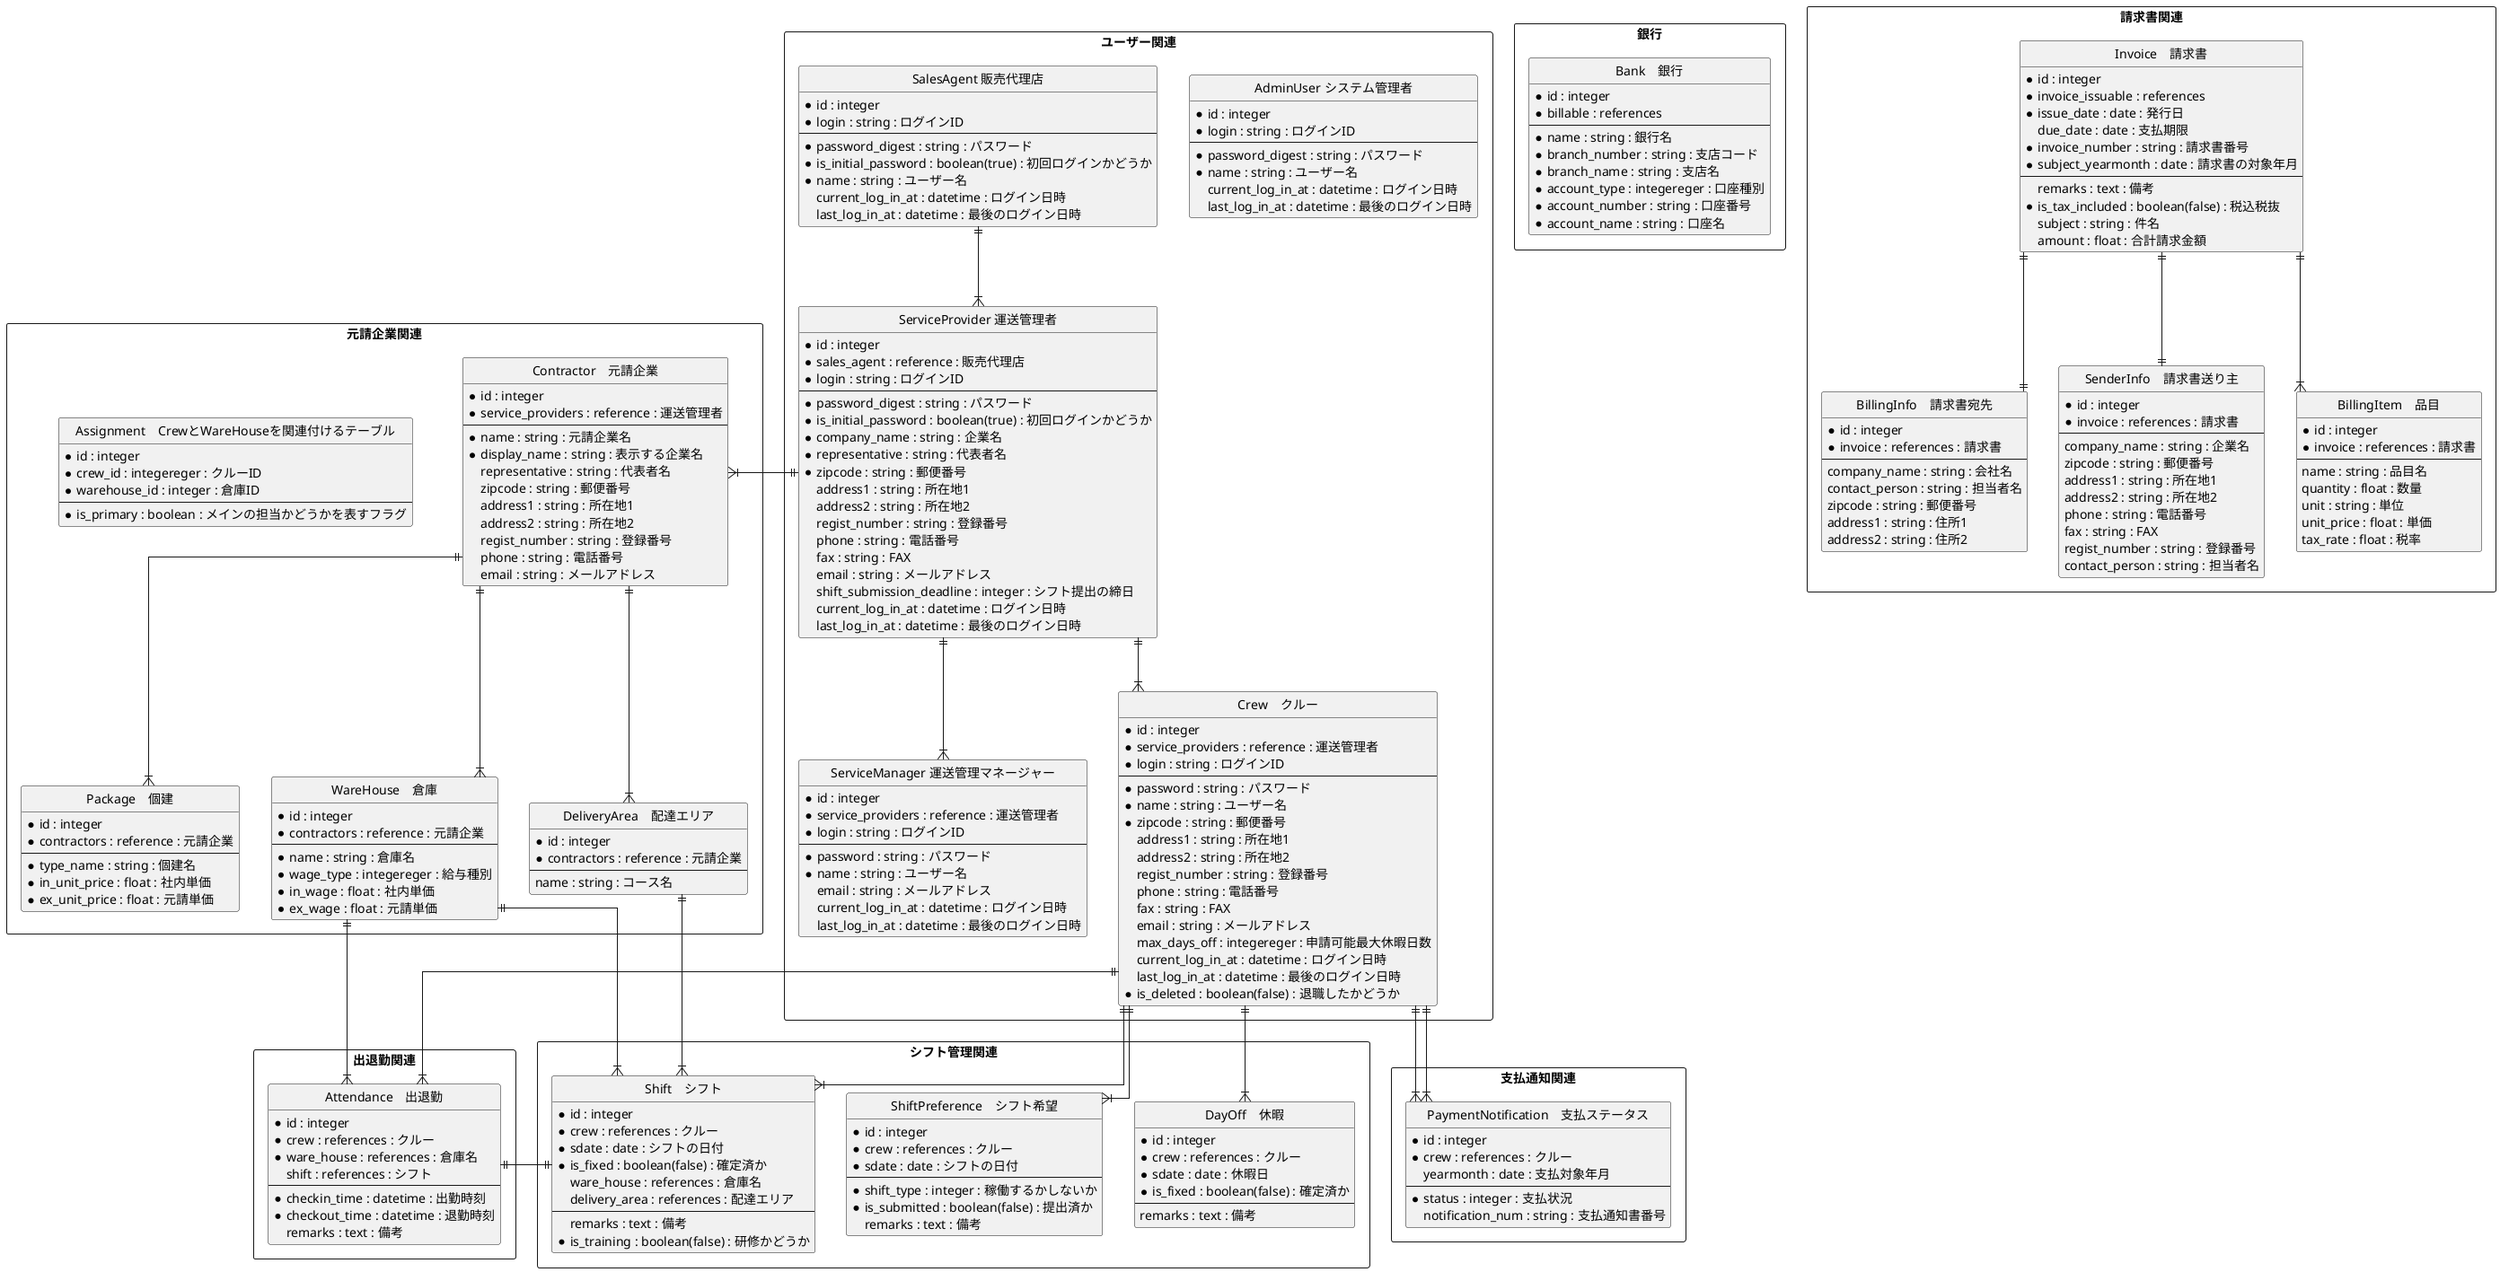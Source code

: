 @startuml DB_List
  hide circle
  skinparam linetype ortho

  package ユーザー関連 <<rectangle>> {
    entity "AdminUser システム管理者" as admin_users {
      * id : integer
      * login : string : ログインID
      --
      * password_digest : string : パスワード
      * name : string : ユーザー名
      current_log_in_at : datetime : ログイン日時
      last_log_in_at : datetime : 最後のログイン日時
    }

    entity "SalesAgent 販売代理店" as sales_agents {
      * id : integer
      * login : string : ログインID
      --
      * password_digest : string : パスワード
      * is_initial_password : boolean(true) : 初回ログインかどうか
      * name : string : ユーザー名
      current_log_in_at : datetime : ログイン日時
      last_log_in_at : datetime : 最後のログイン日時
    }

    entity "ServiceProvider 運送管理者" as service_providers {
      * id : integer
      * sales_agent : reference : 販売代理店
      * login : string : ログインID
      --
      * password_digest : string : パスワード
      * is_initial_password : boolean(true) : 初回ログインかどうか
      * company_name : string : 企業名
      * representative : string : 代表者名
      * zipcode : string : 郵便番号
      address1 : string : 所在地1
      address2 : string : 所在地2
      regist_number : string : 登録番号
      phone : string : 電話番号
      fax : string : FAX
      email : string : メールアドレス
      shift_submission_deadline : integer : シフト提出の締日
      current_log_in_at : datetime : ログイン日時
      last_log_in_at : datetime : 最後のログイン日時
    }

    entity "ServiceManager 運送管理マネージャー" as service_managers {
      * id : integer
      * service_providers : reference : 運送管理者
      * login : string : ログインID
      --
      * password : string : パスワード
      * name : string : ユーザー名
      email : string : メールアドレス
      current_log_in_at : datetime : ログイン日時
      last_log_in_at : datetime : 最後のログイン日時
    }

    entity "Crew　クルー" as crews {
      * id : integer
      * service_providers : reference : 運送管理者
      * login : string : ログインID
      --
      * password : string : パスワード
      * name : string : ユーザー名
      * zipcode : string : 郵便番号
      address1 : string : 所在地1
      address2 : string : 所在地2
      regist_number : string : 登録番号
      phone : string : 電話番号
      fax : string : FAX
      email : string : メールアドレス
      max_days_off : integereger : 申請可能最大休暇日数
      current_log_in_at : datetime : ログイン日時
      last_log_in_at : datetime : 最後のログイン日時
      * is_deleted : boolean(false) : 退職したかどうか
    }
  }

  package 銀行 <<rectangle>> {
    entity "Bank　銀行" as banks {
      * id : integer
      * billable : references
      --
      * name : string : 銀行名
      * branch_number : string : 支店コード
      * branch_name : string : 支店名
      * account_type : integereger : 口座種別
      * account_number : string : 口座番号
      * account_name : string : 口座名
    }
  }

  package 元請企業関連 <<rectangle>> {
    entity "Contractor　元請企業" as contractors {
      * id : integer
      * service_providers : reference : 運送管理者
      --
      * name : string : 元請企業名
      * display_name : string : 表示する企業名
      representative : string : 代表者名
      zipcode : string : 郵便番号
      address1 : string : 所在地1
      address2 : string : 所在地2
      regist_number : string : 登録番号
      phone : string : 電話番号
      email : string : メールアドレス
    }

    entity "WareHouse　倉庫" as ware_houses {
      * id : integer
      * contractors : reference : 元請企業
      --
      * name : string : 倉庫名
      * wage_type : integereger : 給与種別
      * in_wage : float : 社内単価
      * ex_wage : float : 元請単価
    }

    entity "Package　個建" as packages {
      * id : integer
      * contractors : reference : 元請企業
      --
      * type_name : string : 個建名
      * in_unit_price : float : 社内単価
      * ex_unit_price : float : 元請単価
    }

    entity "Assignment　CrewとWareHouseを関連付けるテーブル" as assignments {
      * id : integer
      * crew_id : integereger : クルーID
      * warehouse_id : integer : 倉庫ID
      --
      * is_primary : boolean : メインの担当かどうかを表すフラグ
    }

    entity "DeliveryArea　配達エリア" as delivery_areas {
      * id : integer
      * contractors : reference : 元請企業
      --
      name : string : コース名
    }
  }

  package 請求書関連 <<rectangle>> {
    entity "Invoice　請求書" as invoices {
      * id : integer
      * invoice_issuable : references
      * issue_date : date : 発行日
      due_date : date : 支払期限
      * invoice_number : string : 請求書番号
      * subject_yearmonth : date : 請求書の対象年月
      --
      remarks : text : 備考
      * is_tax_included : boolean(false) : 税込税抜
      subject : string : 件名
      amount : float : 合計請求金額
    }

    entity "BillingInfo　請求書宛先" as billing_infos {
      * id : integer
      * invoice : references : 請求書
      --
      company_name : string : 会社名
      contact_person : string : 担当者名
      zipcode : string : 郵便番号
      address1 : string : 住所1
      address2 : string : 住所2
    }

    entity "SenderInfo　請求書送り主" as sender_infos {
      * id : integer
      * invoice : references : 請求書
      --
      company_name : string : 企業名
      zipcode : string : 郵便番号
      address1 : string : 所在地1
      address2 : string : 所在地2
      phone : string : 電話番号
      fax : string : FAX
      regist_number : string : 登録番号
      contact_person : string : 担当者名
    }

    entity "BillingItem　品目" as billing_items {
      * id : integer
      * invoice : references : 請求書
      --
      name : string : 品目名
      quantity : float : 数量
      unit : string : 単位
      unit_price : float : 単価
      tax_rate : float : 税率
    }
  }

  package 支払通知関連 <<rectangle>> {
    entity "PaymentNotification　支払ステータス" as payment_notifications {
      * id : integer
      * crew : references : クルー
      yearmonth : date : 支払対象年月
      --
      * status : integer : 支払状況
      notification_num : string : 支払通知書番号
    }
  }

  package シフト管理関連 <<rectangle>> {
    entity "ShiftPreference　シフト希望" as shift_preferences {
      * id : integer
      * crew : references : クルー
      * sdate : date : シフトの日付
      --
      * shift_type : integer : 稼働するかしないか
      * is_submitted : boolean(false) : 提出済か
      remarks : text : 備考
    }

    entity "Shift　シフト" as shifts {
      * id : integer
      * crew : references : クルー
      * sdate : date : シフトの日付
      * is_fixed : boolean(false) : 確定済か
      ware_house : references : 倉庫名
      delivery_area : references : 配達エリア
      --
      remarks : text : 備考
      * is_training : boolean(false) : 研修かどうか
    }

    entity "DayOff　休暇" as day_offs {
      * id : integer
      * crew : references : クルー
      * sdate : date : 休暇日
      * is_fixed : boolean(false) : 確定済か
      --
      remarks : text : 備考
    }
  }

  package 出退勤関連 <<rectangle>> {
    entity "Attendance　出退勤" as attendances {
      * id : integer
      * crew : references : クルー
      * ware_house : references : 倉庫名
      shift : references : シフト
      --
      * checkin_time : datetime : 出勤時刻
      * checkout_time : datetime : 退勤時刻
      remarks : text : 備考
    }
  }

  sales_agents ||--|{ service_providers
  service_providers ||--|{ service_managers
  service_providers ||--|{ crews
  service_providers ||-l-|{ contractors
  contractors ||--|{ ware_houses
  contractors ||--|{ packages
  contractors ||--|{ delivery_areas
  invoices ||--|| billing_infos
  invoices ||--|| sender_infos
  invoices ||--|{ billing_items
  crews ||--|{ payment_notifications
  crews ||--|{ shift_preferences
  crews ||--|{ shifts
  ware_houses ||--|{ shifts
  delivery_areas ||--|{ shifts
  crews ||--|{ day_offs
  crews ||--|{ payment_notifications
  crews ||--|{ attendances
  ware_houses ||-l-|{ attendances
  shifts ||--|| attendances


@enduml

